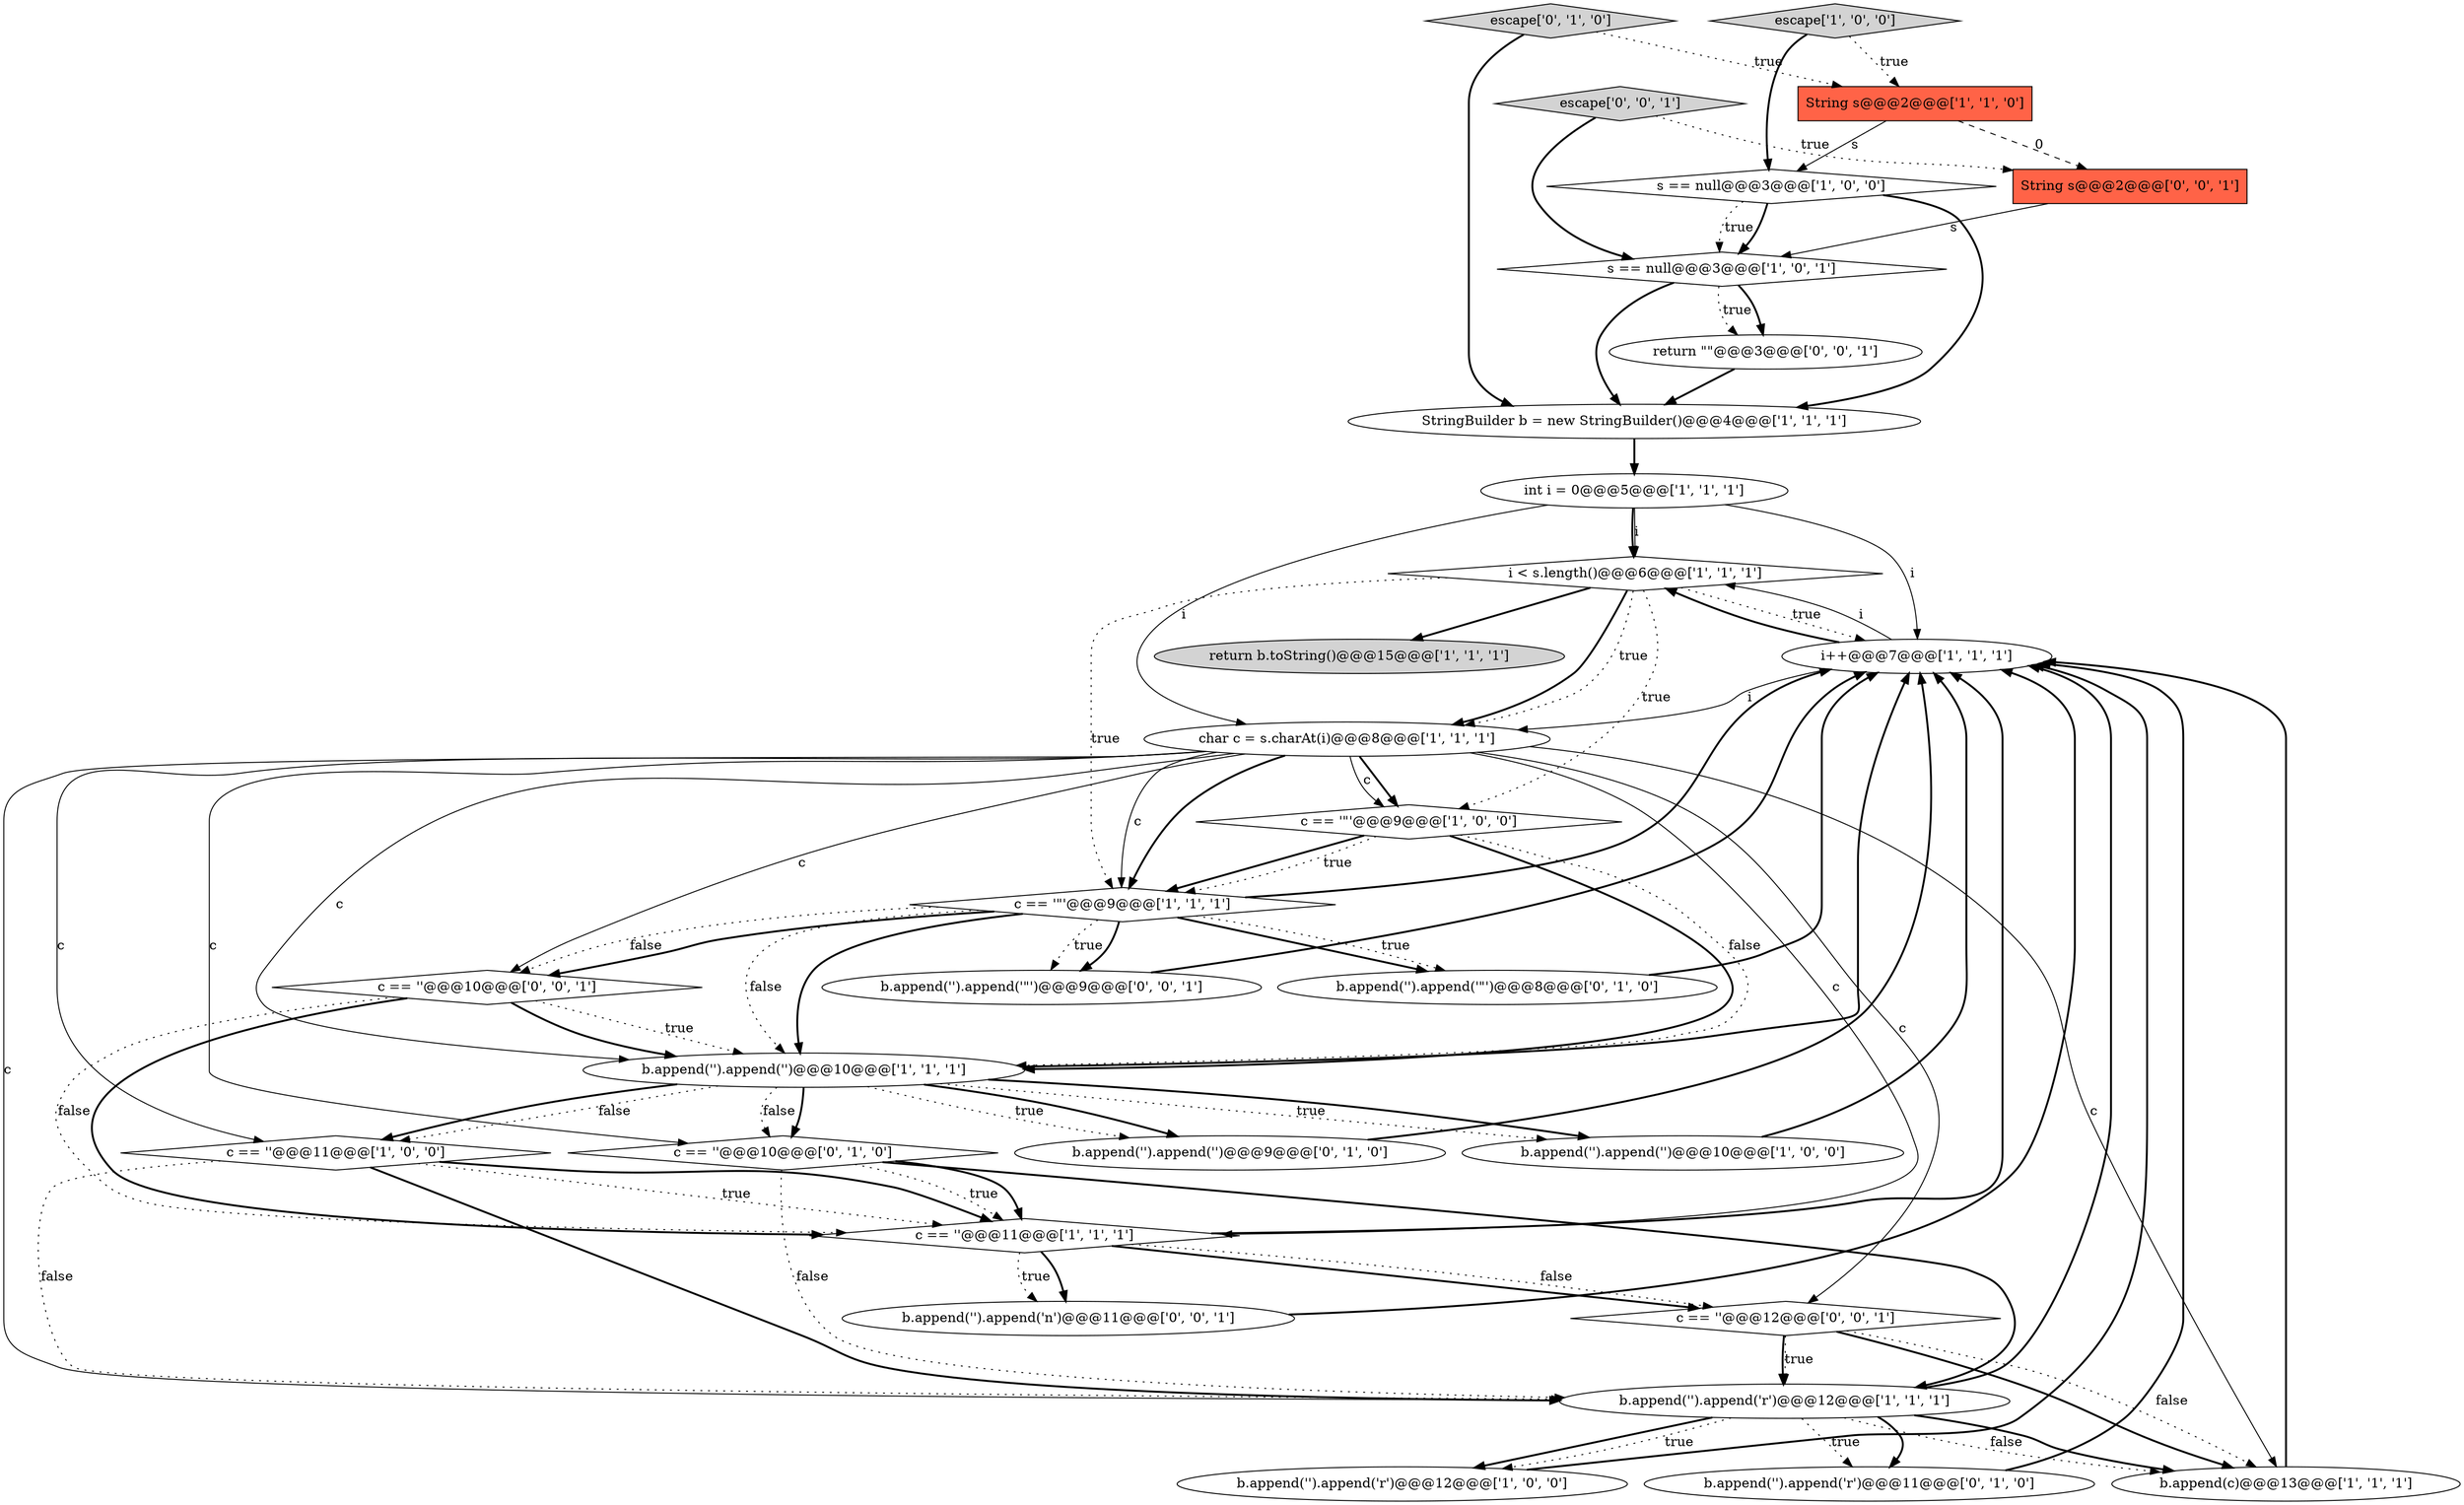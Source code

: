 digraph {
10 [style = filled, label = "int i = 0@@@5@@@['1', '1', '1']", fillcolor = white, shape = ellipse image = "AAA0AAABBB1BBB"];
15 [style = filled, label = "return b.toString()@@@15@@@['1', '1', '1']", fillcolor = lightgray, shape = ellipse image = "AAA0AAABBB1BBB"];
29 [style = filled, label = "String s@@@2@@@['0', '0', '1']", fillcolor = tomato, shape = box image = "AAA0AAABBB3BBB"];
2 [style = filled, label = "i < s.length()@@@6@@@['1', '1', '1']", fillcolor = white, shape = diamond image = "AAA0AAABBB1BBB"];
6 [style = filled, label = "c == ''@@@11@@@['1', '0', '0']", fillcolor = white, shape = diamond image = "AAA0AAABBB1BBB"];
0 [style = filled, label = "String s@@@2@@@['1', '1', '0']", fillcolor = tomato, shape = box image = "AAA0AAABBB1BBB"];
21 [style = filled, label = "b.append('\').append('r')@@@11@@@['0', '1', '0']", fillcolor = white, shape = ellipse image = "AAA0AAABBB2BBB"];
23 [style = filled, label = "b.append('\').append('\"')@@@8@@@['0', '1', '0']", fillcolor = white, shape = ellipse image = "AAA0AAABBB2BBB"];
5 [style = filled, label = "i++@@@7@@@['1', '1', '1']", fillcolor = white, shape = ellipse image = "AAA0AAABBB1BBB"];
7 [style = filled, label = "b.append(c)@@@13@@@['1', '1', '1']", fillcolor = white, shape = ellipse image = "AAA0AAABBB1BBB"];
17 [style = filled, label = "b.append('\').append('r')@@@12@@@['1', '1', '1']", fillcolor = white, shape = ellipse image = "AAA0AAABBB1BBB"];
9 [style = filled, label = "b.append('\').append('\')@@@10@@@['1', '1', '1']", fillcolor = white, shape = ellipse image = "AAA0AAABBB1BBB"];
20 [style = filled, label = "b.append('\').append('\')@@@9@@@['0', '1', '0']", fillcolor = white, shape = ellipse image = "AAA0AAABBB2BBB"];
8 [style = filled, label = "c == '\"'@@@9@@@['1', '1', '1']", fillcolor = white, shape = diamond image = "AAA0AAABBB1BBB"];
25 [style = filled, label = "return \"\"@@@3@@@['0', '0', '1']", fillcolor = white, shape = ellipse image = "AAA0AAABBB3BBB"];
26 [style = filled, label = "b.append('\').append('\"')@@@9@@@['0', '0', '1']", fillcolor = white, shape = ellipse image = "AAA0AAABBB3BBB"];
18 [style = filled, label = "s == null@@@3@@@['1', '0', '1']", fillcolor = white, shape = diamond image = "AAA0AAABBB1BBB"];
30 [style = filled, label = "escape['0', '0', '1']", fillcolor = lightgray, shape = diamond image = "AAA0AAABBB3BBB"];
12 [style = filled, label = "c == ''@@@11@@@['1', '1', '1']", fillcolor = white, shape = diamond image = "AAA0AAABBB1BBB"];
28 [style = filled, label = "c == '\'@@@10@@@['0', '0', '1']", fillcolor = white, shape = diamond image = "AAA0AAABBB3BBB"];
19 [style = filled, label = "c == ''@@@10@@@['0', '1', '0']", fillcolor = white, shape = diamond image = "AAA0AAABBB2BBB"];
14 [style = filled, label = "b.append('\').append('r')@@@12@@@['1', '0', '0']", fillcolor = white, shape = ellipse image = "AAA0AAABBB1BBB"];
27 [style = filled, label = "c == ''@@@12@@@['0', '0', '1']", fillcolor = white, shape = diamond image = "AAA0AAABBB3BBB"];
3 [style = filled, label = "c == '\"'@@@9@@@['1', '0', '0']", fillcolor = white, shape = diamond image = "AAA0AAABBB1BBB"];
1 [style = filled, label = "b.append('\').append('\')@@@10@@@['1', '0', '0']", fillcolor = white, shape = ellipse image = "AAA0AAABBB1BBB"];
11 [style = filled, label = "StringBuilder b = new StringBuilder()@@@4@@@['1', '1', '1']", fillcolor = white, shape = ellipse image = "AAA0AAABBB1BBB"];
22 [style = filled, label = "escape['0', '1', '0']", fillcolor = lightgray, shape = diamond image = "AAA0AAABBB2BBB"];
16 [style = filled, label = "char c = s.charAt(i)@@@8@@@['1', '1', '1']", fillcolor = white, shape = ellipse image = "AAA0AAABBB1BBB"];
4 [style = filled, label = "escape['1', '0', '0']", fillcolor = lightgray, shape = diamond image = "AAA0AAABBB1BBB"];
13 [style = filled, label = "s == null@@@3@@@['1', '0', '0']", fillcolor = white, shape = diamond image = "AAA0AAABBB1BBB"];
24 [style = filled, label = "b.append('\').append('n')@@@11@@@['0', '0', '1']", fillcolor = white, shape = ellipse image = "AAA0AAABBB3BBB"];
8->9 [style = dotted, label="false"];
12->27 [style = bold, label=""];
27->7 [style = bold, label=""];
17->21 [style = bold, label=""];
16->7 [style = solid, label="c"];
2->8 [style = dotted, label="true"];
2->5 [style = dotted, label="true"];
17->14 [style = bold, label=""];
16->19 [style = solid, label="c"];
4->0 [style = dotted, label="true"];
12->24 [style = bold, label=""];
13->11 [style = bold, label=""];
8->26 [style = dotted, label="true"];
3->9 [style = bold, label=""];
10->5 [style = solid, label="i"];
6->12 [style = bold, label=""];
16->9 [style = solid, label="c"];
9->6 [style = dotted, label="false"];
8->28 [style = dotted, label="false"];
24->5 [style = bold, label=""];
12->24 [style = dotted, label="true"];
1->5 [style = bold, label=""];
5->2 [style = solid, label="i"];
17->7 [style = dotted, label="false"];
14->5 [style = bold, label=""];
16->8 [style = solid, label="c"];
2->3 [style = dotted, label="true"];
8->5 [style = bold, label=""];
3->9 [style = dotted, label="false"];
6->17 [style = dotted, label="false"];
0->29 [style = dashed, label="0"];
8->26 [style = bold, label=""];
9->20 [style = bold, label=""];
8->23 [style = bold, label=""];
16->8 [style = bold, label=""];
9->1 [style = dotted, label="true"];
30->29 [style = dotted, label="true"];
5->16 [style = solid, label="i"];
29->18 [style = solid, label="s"];
27->17 [style = bold, label=""];
3->8 [style = bold, label=""];
23->5 [style = bold, label=""];
2->16 [style = bold, label=""];
10->2 [style = solid, label="i"];
17->21 [style = dotted, label="true"];
6->12 [style = dotted, label="true"];
28->9 [style = bold, label=""];
9->19 [style = bold, label=""];
17->14 [style = dotted, label="true"];
30->18 [style = bold, label=""];
20->5 [style = bold, label=""];
9->20 [style = dotted, label="true"];
2->16 [style = dotted, label="true"];
9->6 [style = bold, label=""];
22->0 [style = dotted, label="true"];
11->10 [style = bold, label=""];
13->18 [style = dotted, label="true"];
12->27 [style = dotted, label="false"];
19->12 [style = dotted, label="true"];
16->3 [style = bold, label=""];
19->17 [style = bold, label=""];
16->17 [style = solid, label="c"];
16->12 [style = solid, label="c"];
16->3 [style = solid, label="c"];
18->25 [style = dotted, label="true"];
7->5 [style = bold, label=""];
4->13 [style = bold, label=""];
17->7 [style = bold, label=""];
9->5 [style = bold, label=""];
18->11 [style = bold, label=""];
10->16 [style = solid, label="i"];
5->2 [style = bold, label=""];
22->11 [style = bold, label=""];
16->6 [style = solid, label="c"];
8->23 [style = dotted, label="true"];
0->13 [style = solid, label="s"];
10->2 [style = bold, label=""];
8->9 [style = bold, label=""];
28->12 [style = bold, label=""];
27->17 [style = dotted, label="true"];
3->8 [style = dotted, label="true"];
18->25 [style = bold, label=""];
16->28 [style = solid, label="c"];
6->17 [style = bold, label=""];
9->19 [style = dotted, label="false"];
19->17 [style = dotted, label="false"];
13->18 [style = bold, label=""];
25->11 [style = bold, label=""];
28->12 [style = dotted, label="false"];
27->7 [style = dotted, label="false"];
12->5 [style = bold, label=""];
26->5 [style = bold, label=""];
21->5 [style = bold, label=""];
8->28 [style = bold, label=""];
16->27 [style = solid, label="c"];
19->12 [style = bold, label=""];
9->1 [style = bold, label=""];
28->9 [style = dotted, label="true"];
2->15 [style = bold, label=""];
17->5 [style = bold, label=""];
}
